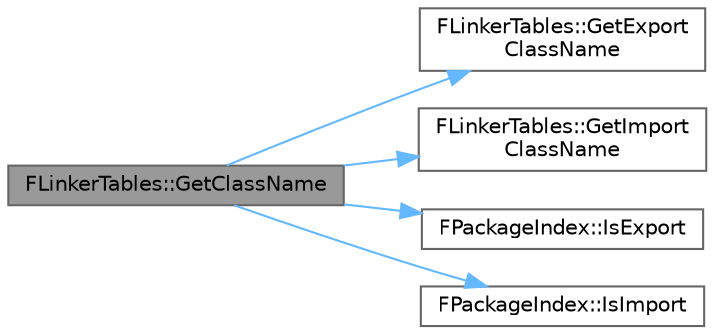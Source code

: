 digraph "FLinkerTables::GetClassName"
{
 // INTERACTIVE_SVG=YES
 // LATEX_PDF_SIZE
  bgcolor="transparent";
  edge [fontname=Helvetica,fontsize=10,labelfontname=Helvetica,labelfontsize=10];
  node [fontname=Helvetica,fontsize=10,shape=box,height=0.2,width=0.4];
  rankdir="LR";
  Node1 [id="Node000001",label="FLinkerTables::GetClassName",height=0.2,width=0.4,color="gray40", fillcolor="grey60", style="filled", fontcolor="black",tooltip="Gets the class name for the specified PackageIndex."];
  Node1 -> Node2 [id="edge1_Node000001_Node000002",color="steelblue1",style="solid",tooltip=" "];
  Node2 [id="Node000002",label="FLinkerTables::GetExport\lClassName",height=0.2,width=0.4,color="grey40", fillcolor="white", style="filled",URL="$dc/dc3/classFLinkerTables.html#a51d00f9e94e0ee5f8b8eae458d878549",tooltip="Gets the class name for the specified index in the export map."];
  Node1 -> Node3 [id="edge2_Node000001_Node000003",color="steelblue1",style="solid",tooltip=" "];
  Node3 [id="Node000003",label="FLinkerTables::GetImport\lClassName",height=0.2,width=0.4,color="grey40", fillcolor="white", style="filled",URL="$dc/dc3/classFLinkerTables.html#a4503881aa4613de0c14425294d0f638d",tooltip="Gets the class name for the specified index in the import map."];
  Node1 -> Node4 [id="edge3_Node000001_Node000004",color="steelblue1",style="solid",tooltip=" "];
  Node4 [id="Node000004",label="FPackageIndex::IsExport",height=0.2,width=0.4,color="grey40", fillcolor="white", style="filled",URL="$d1/d10/classFPackageIndex.html#a995ad4116f96a191ca231ef9b94c0354",tooltip="return true if this is an index into the export map"];
  Node1 -> Node5 [id="edge4_Node000001_Node000005",color="steelblue1",style="solid",tooltip=" "];
  Node5 [id="Node000005",label="FPackageIndex::IsImport",height=0.2,width=0.4,color="grey40", fillcolor="white", style="filled",URL="$d1/d10/classFPackageIndex.html#a266c4b532a1e79b050e39db88cb2aaf5",tooltip="return true if this is an index into the import map"];
}
